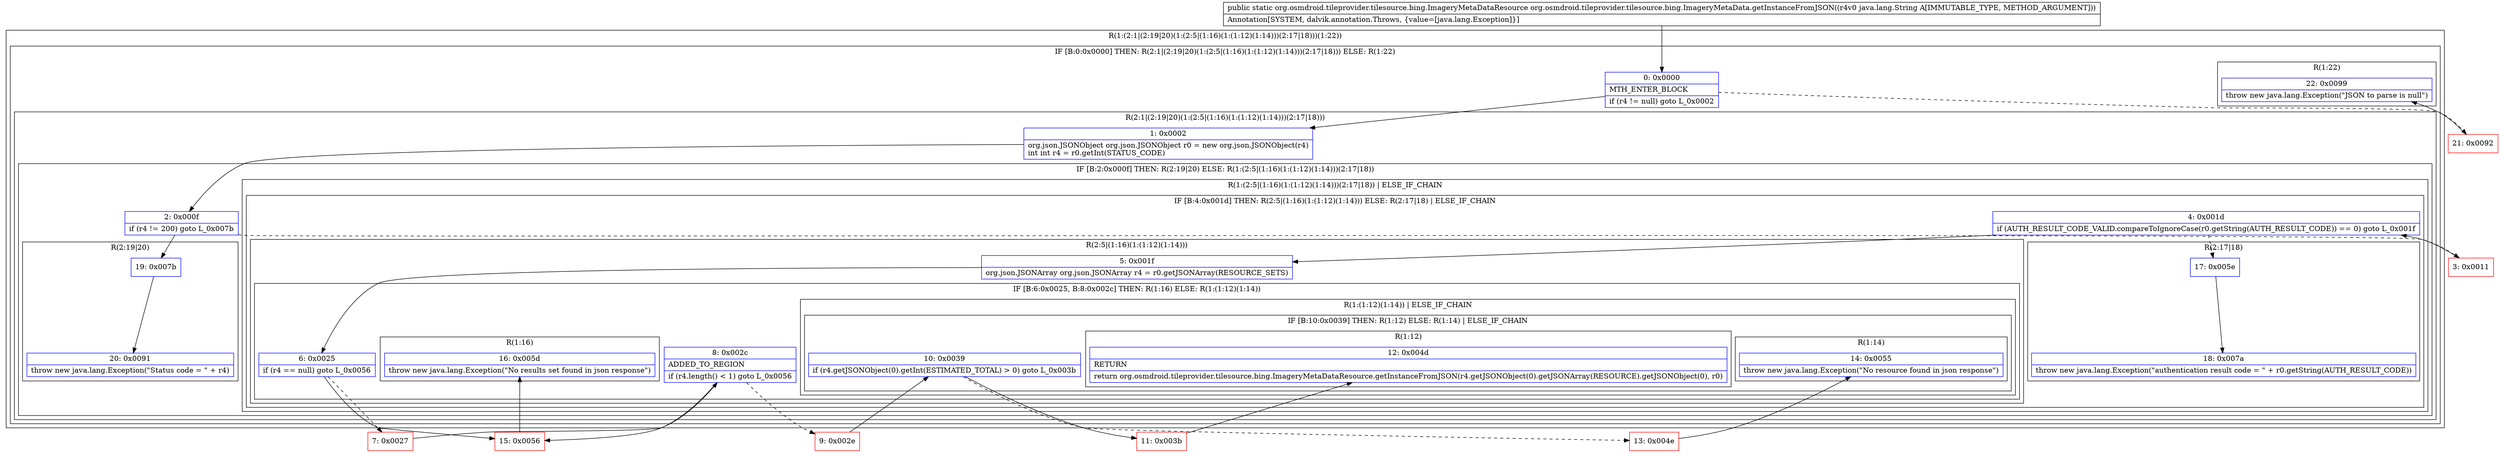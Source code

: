 digraph "CFG fororg.osmdroid.tileprovider.tilesource.bing.ImageryMetaData.getInstanceFromJSON(Ljava\/lang\/String;)Lorg\/osmdroid\/tileprovider\/tilesource\/bing\/ImageryMetaDataResource;" {
subgraph cluster_Region_51785317 {
label = "R(1:(2:1|(2:19|20)(1:(2:5|(1:16)(1:(1:12)(1:14)))(2:17|18)))(1:22))";
node [shape=record,color=blue];
subgraph cluster_IfRegion_1570658105 {
label = "IF [B:0:0x0000] THEN: R(2:1|(2:19|20)(1:(2:5|(1:16)(1:(1:12)(1:14)))(2:17|18))) ELSE: R(1:22)";
node [shape=record,color=blue];
Node_0 [shape=record,label="{0\:\ 0x0000|MTH_ENTER_BLOCK\l|if (r4 != null) goto L_0x0002\l}"];
subgraph cluster_Region_1383998111 {
label = "R(2:1|(2:19|20)(1:(2:5|(1:16)(1:(1:12)(1:14)))(2:17|18)))";
node [shape=record,color=blue];
Node_1 [shape=record,label="{1\:\ 0x0002|org.json.JSONObject org.json.JSONObject r0 = new org.json.JSONObject(r4)\lint int r4 = r0.getInt(STATUS_CODE)\l}"];
subgraph cluster_IfRegion_1544726517 {
label = "IF [B:2:0x000f] THEN: R(2:19|20) ELSE: R(1:(2:5|(1:16)(1:(1:12)(1:14)))(2:17|18))";
node [shape=record,color=blue];
Node_2 [shape=record,label="{2\:\ 0x000f|if (r4 != 200) goto L_0x007b\l}"];
subgraph cluster_Region_747936483 {
label = "R(2:19|20)";
node [shape=record,color=blue];
Node_19 [shape=record,label="{19\:\ 0x007b}"];
Node_20 [shape=record,label="{20\:\ 0x0091|throw new java.lang.Exception(\"Status code = \" + r4)\l}"];
}
subgraph cluster_Region_1368196876 {
label = "R(1:(2:5|(1:16)(1:(1:12)(1:14)))(2:17|18)) | ELSE_IF_CHAIN\l";
node [shape=record,color=blue];
subgraph cluster_IfRegion_2137070347 {
label = "IF [B:4:0x001d] THEN: R(2:5|(1:16)(1:(1:12)(1:14))) ELSE: R(2:17|18) | ELSE_IF_CHAIN\l";
node [shape=record,color=blue];
Node_4 [shape=record,label="{4\:\ 0x001d|if (AUTH_RESULT_CODE_VALID.compareToIgnoreCase(r0.getString(AUTH_RESULT_CODE)) == 0) goto L_0x001f\l}"];
subgraph cluster_Region_1467281476 {
label = "R(2:5|(1:16)(1:(1:12)(1:14)))";
node [shape=record,color=blue];
Node_5 [shape=record,label="{5\:\ 0x001f|org.json.JSONArray org.json.JSONArray r4 = r0.getJSONArray(RESOURCE_SETS)\l}"];
subgraph cluster_IfRegion_191543169 {
label = "IF [B:6:0x0025, B:8:0x002c] THEN: R(1:16) ELSE: R(1:(1:12)(1:14))";
node [shape=record,color=blue];
Node_6 [shape=record,label="{6\:\ 0x0025|if (r4 == null) goto L_0x0056\l}"];
Node_8 [shape=record,label="{8\:\ 0x002c|ADDED_TO_REGION\l|if (r4.length() \< 1) goto L_0x0056\l}"];
subgraph cluster_Region_893859284 {
label = "R(1:16)";
node [shape=record,color=blue];
Node_16 [shape=record,label="{16\:\ 0x005d|throw new java.lang.Exception(\"No results set found in json response\")\l}"];
}
subgraph cluster_Region_118505503 {
label = "R(1:(1:12)(1:14)) | ELSE_IF_CHAIN\l";
node [shape=record,color=blue];
subgraph cluster_IfRegion_1111082194 {
label = "IF [B:10:0x0039] THEN: R(1:12) ELSE: R(1:14) | ELSE_IF_CHAIN\l";
node [shape=record,color=blue];
Node_10 [shape=record,label="{10\:\ 0x0039|if (r4.getJSONObject(0).getInt(ESTIMATED_TOTAL) \> 0) goto L_0x003b\l}"];
subgraph cluster_Region_135653777 {
label = "R(1:12)";
node [shape=record,color=blue];
Node_12 [shape=record,label="{12\:\ 0x004d|RETURN\l|return org.osmdroid.tileprovider.tilesource.bing.ImageryMetaDataResource.getInstanceFromJSON(r4.getJSONObject(0).getJSONArray(RESOURCE).getJSONObject(0), r0)\l}"];
}
subgraph cluster_Region_672720987 {
label = "R(1:14)";
node [shape=record,color=blue];
Node_14 [shape=record,label="{14\:\ 0x0055|throw new java.lang.Exception(\"No resource found in json response\")\l}"];
}
}
}
}
}
subgraph cluster_Region_727472342 {
label = "R(2:17|18)";
node [shape=record,color=blue];
Node_17 [shape=record,label="{17\:\ 0x005e}"];
Node_18 [shape=record,label="{18\:\ 0x007a|throw new java.lang.Exception(\"authentication result code = \" + r0.getString(AUTH_RESULT_CODE))\l}"];
}
}
}
}
}
subgraph cluster_Region_286535475 {
label = "R(1:22)";
node [shape=record,color=blue];
Node_22 [shape=record,label="{22\:\ 0x0099|throw new java.lang.Exception(\"JSON to parse is null\")\l}"];
}
}
}
Node_3 [shape=record,color=red,label="{3\:\ 0x0011}"];
Node_7 [shape=record,color=red,label="{7\:\ 0x0027}"];
Node_9 [shape=record,color=red,label="{9\:\ 0x002e}"];
Node_11 [shape=record,color=red,label="{11\:\ 0x003b}"];
Node_13 [shape=record,color=red,label="{13\:\ 0x004e}"];
Node_15 [shape=record,color=red,label="{15\:\ 0x0056}"];
Node_21 [shape=record,color=red,label="{21\:\ 0x0092}"];
MethodNode[shape=record,label="{public static org.osmdroid.tileprovider.tilesource.bing.ImageryMetaDataResource org.osmdroid.tileprovider.tilesource.bing.ImageryMetaData.getInstanceFromJSON((r4v0 java.lang.String A[IMMUTABLE_TYPE, METHOD_ARGUMENT]))  | Annotation[SYSTEM, dalvik.annotation.Throws, \{value=[java.lang.Exception]\}]\l}"];
MethodNode -> Node_0;
Node_0 -> Node_1;
Node_0 -> Node_21[style=dashed];
Node_1 -> Node_2;
Node_2 -> Node_3[style=dashed];
Node_2 -> Node_19;
Node_19 -> Node_20;
Node_4 -> Node_5;
Node_4 -> Node_17[style=dashed];
Node_5 -> Node_6;
Node_6 -> Node_7[style=dashed];
Node_6 -> Node_15;
Node_8 -> Node_9[style=dashed];
Node_8 -> Node_15;
Node_10 -> Node_11;
Node_10 -> Node_13[style=dashed];
Node_17 -> Node_18;
Node_3 -> Node_4;
Node_7 -> Node_8;
Node_9 -> Node_10;
Node_11 -> Node_12;
Node_13 -> Node_14;
Node_15 -> Node_16;
Node_21 -> Node_22;
}

